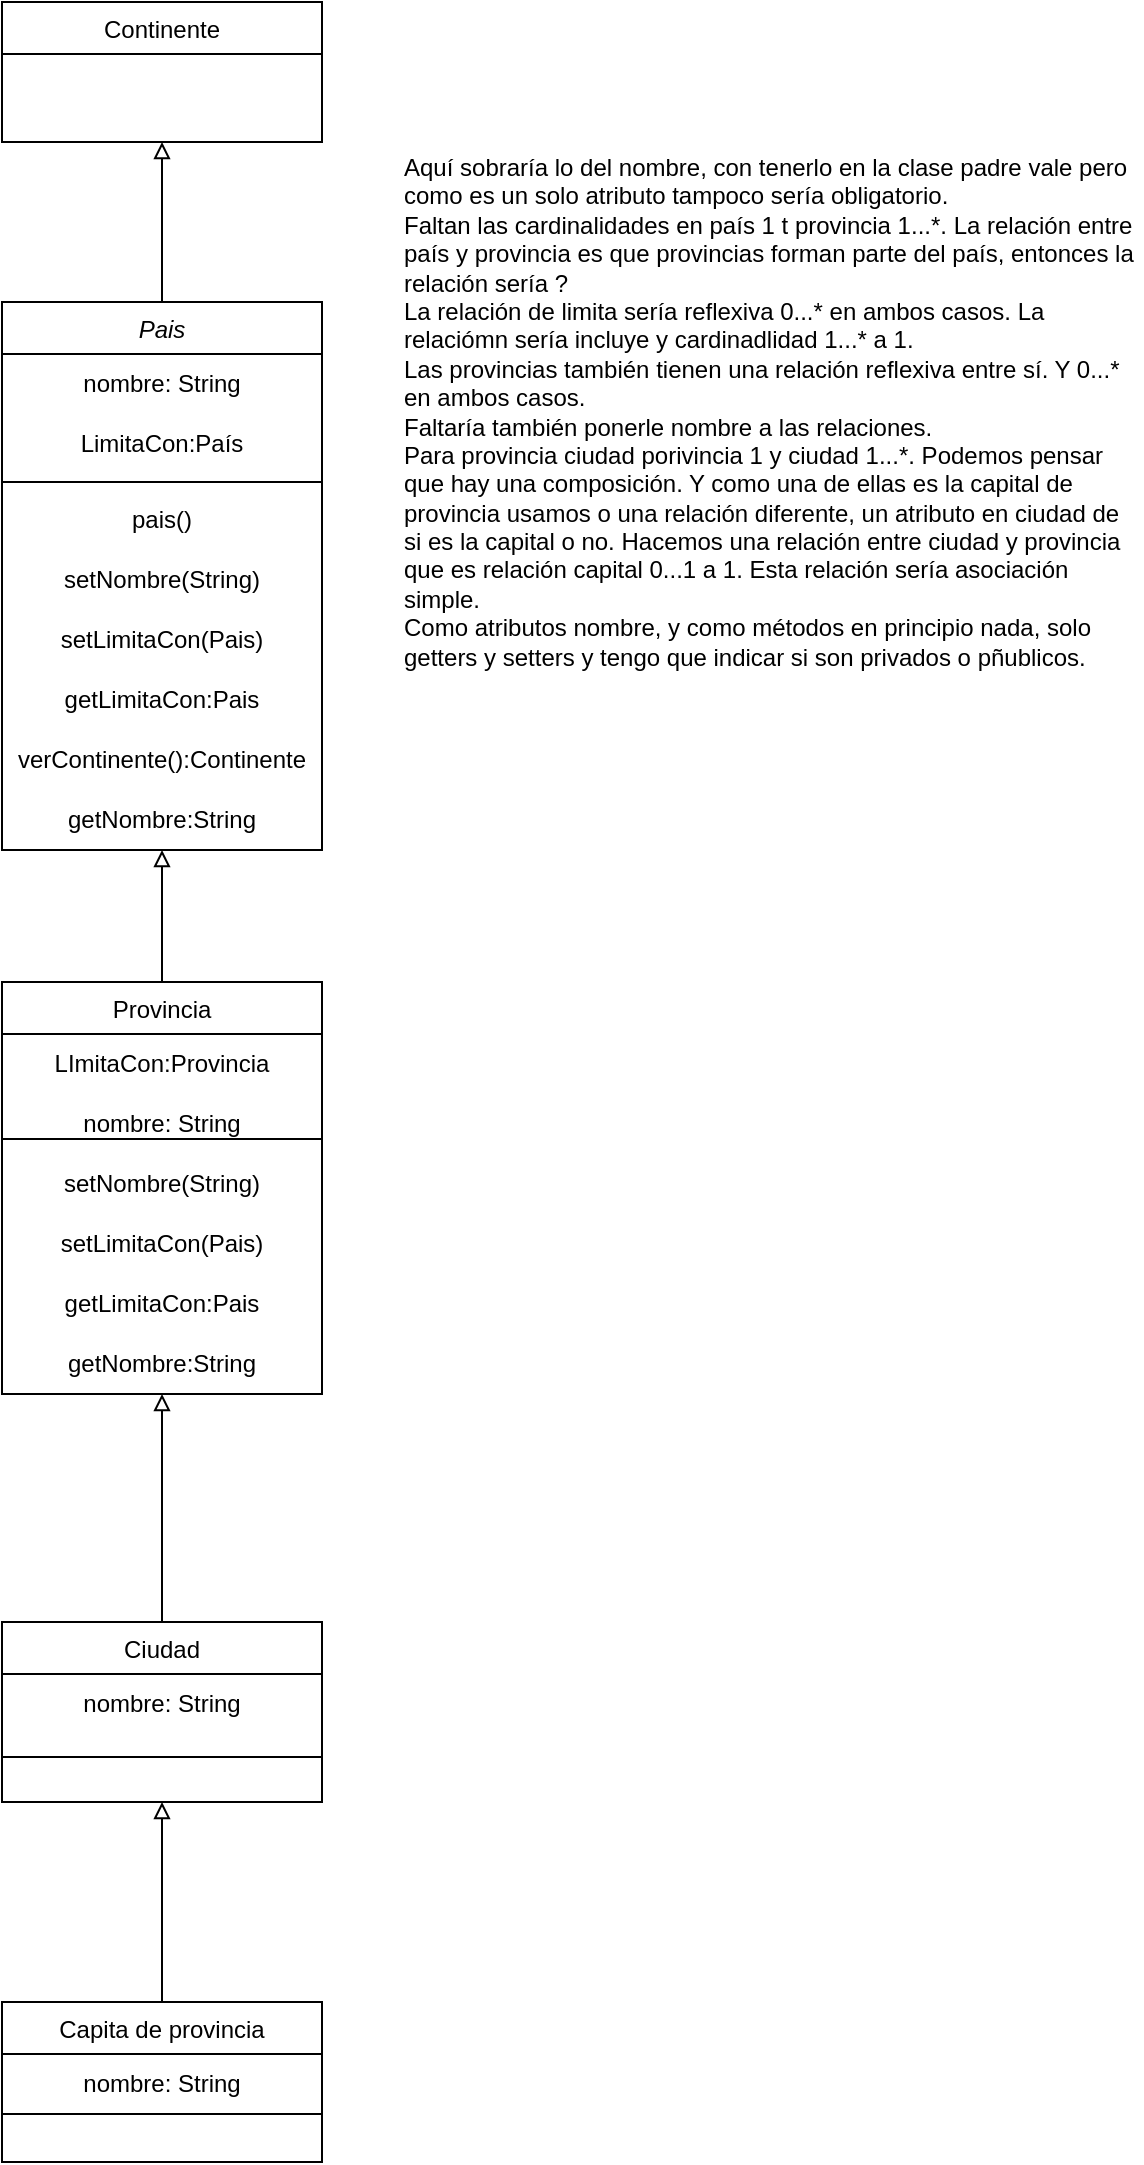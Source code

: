 <mxfile version="20.8.16" type="device"><diagram id="C5RBs43oDa-KdzZeNtuy" name="Page-1"><mxGraphModel dx="1823" dy="877" grid="1" gridSize="10" guides="1" tooltips="1" connect="1" arrows="1" fold="1" page="1" pageScale="1" pageWidth="827" pageHeight="1169" math="0" shadow="0"><root><mxCell id="WIyWlLk6GJQsqaUBKTNV-0"/><mxCell id="WIyWlLk6GJQsqaUBKTNV-1" parent="WIyWlLk6GJQsqaUBKTNV-0"/><mxCell id="wanPjfpriRcMhSEbldVF-16" style="edgeStyle=orthogonalEdgeStyle;rounded=0;orthogonalLoop=1;jettySize=auto;html=1;entryX=0.5;entryY=1;entryDx=0;entryDy=0;endArrow=block;endFill=0;" parent="WIyWlLk6GJQsqaUBKTNV-1" source="zkfFHV4jXpPFQw0GAbJ--0" target="wanPjfpriRcMhSEbldVF-1" edge="1"><mxGeometry relative="1" as="geometry"><mxPoint x="320" y="100" as="targetPoint"/></mxGeometry></mxCell><mxCell id="zkfFHV4jXpPFQw0GAbJ--0" value="Pais" style="swimlane;fontStyle=2;align=center;verticalAlign=top;childLayout=stackLayout;horizontal=1;startSize=26;horizontalStack=0;resizeParent=1;resizeLast=0;collapsible=1;marginBottom=0;rounded=0;shadow=0;strokeWidth=1;" parent="WIyWlLk6GJQsqaUBKTNV-1" vertex="1"><mxGeometry x="240" y="170" width="160" height="274" as="geometry"><mxRectangle x="230" y="140" width="160" height="26" as="alternateBounds"/></mxGeometry></mxCell><mxCell id="wanPjfpriRcMhSEbldVF-12" value="nombre: String" style="text;html=1;strokeColor=none;fillColor=none;align=center;verticalAlign=middle;whiteSpace=wrap;rounded=0;" parent="zkfFHV4jXpPFQw0GAbJ--0" vertex="1"><mxGeometry y="26" width="160" height="30" as="geometry"/></mxCell><mxCell id="wanPjfpriRcMhSEbldVF-7" value="LimitaCon:País" style="text;html=1;strokeColor=none;fillColor=none;align=center;verticalAlign=middle;whiteSpace=wrap;rounded=0;" parent="zkfFHV4jXpPFQw0GAbJ--0" vertex="1"><mxGeometry y="56" width="160" height="30" as="geometry"/></mxCell><mxCell id="zkfFHV4jXpPFQw0GAbJ--4" value="" style="line;html=1;strokeWidth=1;align=left;verticalAlign=middle;spacingTop=-1;spacingLeft=3;spacingRight=3;rotatable=0;labelPosition=right;points=[];portConstraint=eastwest;" parent="zkfFHV4jXpPFQw0GAbJ--0" vertex="1"><mxGeometry y="86" width="160" height="8" as="geometry"/></mxCell><mxCell id="wanPjfpriRcMhSEbldVF-20" value="pais()" style="text;html=1;strokeColor=none;fillColor=none;align=center;verticalAlign=middle;whiteSpace=wrap;rounded=0;" parent="zkfFHV4jXpPFQw0GAbJ--0" vertex="1"><mxGeometry y="94" width="160" height="30" as="geometry"/></mxCell><mxCell id="wanPjfpriRcMhSEbldVF-23" value="setNombre(String)" style="text;html=1;strokeColor=none;fillColor=none;align=center;verticalAlign=middle;whiteSpace=wrap;rounded=0;" parent="zkfFHV4jXpPFQw0GAbJ--0" vertex="1"><mxGeometry y="124" width="160" height="30" as="geometry"/></mxCell><mxCell id="wanPjfpriRcMhSEbldVF-24" value="setLimitaCon(Pais)" style="text;html=1;strokeColor=none;fillColor=none;align=center;verticalAlign=middle;whiteSpace=wrap;rounded=0;" parent="zkfFHV4jXpPFQw0GAbJ--0" vertex="1"><mxGeometry y="154" width="160" height="30" as="geometry"/></mxCell><mxCell id="wanPjfpriRcMhSEbldVF-25" value="getLimitaCon:Pais" style="text;html=1;strokeColor=none;fillColor=none;align=center;verticalAlign=middle;whiteSpace=wrap;rounded=0;" parent="zkfFHV4jXpPFQw0GAbJ--0" vertex="1"><mxGeometry y="184" width="160" height="30" as="geometry"/></mxCell><mxCell id="wanPjfpriRcMhSEbldVF-21" value="verContinente():Continente" style="text;html=1;strokeColor=none;fillColor=none;align=center;verticalAlign=middle;whiteSpace=wrap;rounded=0;" parent="zkfFHV4jXpPFQw0GAbJ--0" vertex="1"><mxGeometry y="214" width="160" height="30" as="geometry"/></mxCell><mxCell id="wanPjfpriRcMhSEbldVF-26" value="getNombre:String" style="text;html=1;strokeColor=none;fillColor=none;align=center;verticalAlign=middle;whiteSpace=wrap;rounded=0;" parent="zkfFHV4jXpPFQw0GAbJ--0" vertex="1"><mxGeometry y="244" width="160" height="30" as="geometry"/></mxCell><mxCell id="wanPjfpriRcMhSEbldVF-17" style="edgeStyle=orthogonalEdgeStyle;rounded=0;orthogonalLoop=1;jettySize=auto;html=1;entryX=0.5;entryY=1;entryDx=0;entryDy=0;endArrow=block;endFill=0;" parent="WIyWlLk6GJQsqaUBKTNV-1" source="zkfFHV4jXpPFQw0GAbJ--17" target="zkfFHV4jXpPFQw0GAbJ--0" edge="1"><mxGeometry relative="1" as="geometry"/></mxCell><mxCell id="zkfFHV4jXpPFQw0GAbJ--17" value="Provincia" style="swimlane;fontStyle=0;align=center;verticalAlign=top;childLayout=stackLayout;horizontal=1;startSize=26;horizontalStack=0;resizeParent=1;resizeLast=0;collapsible=1;marginBottom=0;rounded=0;shadow=0;strokeWidth=1;" parent="WIyWlLk6GJQsqaUBKTNV-1" vertex="1"><mxGeometry x="240" y="510" width="160" height="206" as="geometry"><mxRectangle x="550" y="140" width="160" height="26" as="alternateBounds"/></mxGeometry></mxCell><mxCell id="wanPjfpriRcMhSEbldVF-10" value="LImitaCon:Provincia" style="text;html=1;strokeColor=none;fillColor=none;align=center;verticalAlign=middle;whiteSpace=wrap;rounded=0;" parent="zkfFHV4jXpPFQw0GAbJ--17" vertex="1"><mxGeometry y="26" width="160" height="30" as="geometry"/></mxCell><mxCell id="wanPjfpriRcMhSEbldVF-11" value="nombre: String" style="text;html=1;strokeColor=none;fillColor=none;align=center;verticalAlign=middle;whiteSpace=wrap;rounded=0;" parent="zkfFHV4jXpPFQw0GAbJ--17" vertex="1"><mxGeometry y="56" width="160" height="30" as="geometry"/></mxCell><mxCell id="wanPjfpriRcMhSEbldVF-22" value="" style="endArrow=none;html=1;rounded=0;entryX=1;entryY=0.75;entryDx=0;entryDy=0;exitX=0;exitY=0.75;exitDx=0;exitDy=0;" parent="zkfFHV4jXpPFQw0GAbJ--17" source="wanPjfpriRcMhSEbldVF-11" target="wanPjfpriRcMhSEbldVF-11" edge="1"><mxGeometry width="50" height="50" relative="1" as="geometry"><mxPoint x="70" y="160" as="sourcePoint"/><mxPoint x="120" y="110" as="targetPoint"/></mxGeometry></mxCell><mxCell id="wanPjfpriRcMhSEbldVF-27" value="setNombre(String)" style="text;html=1;strokeColor=none;fillColor=none;align=center;verticalAlign=middle;whiteSpace=wrap;rounded=0;" parent="zkfFHV4jXpPFQw0GAbJ--17" vertex="1"><mxGeometry y="86" width="160" height="30" as="geometry"/></mxCell><mxCell id="wanPjfpriRcMhSEbldVF-28" value="setLimitaCon(Pais)" style="text;html=1;strokeColor=none;fillColor=none;align=center;verticalAlign=middle;whiteSpace=wrap;rounded=0;" parent="zkfFHV4jXpPFQw0GAbJ--17" vertex="1"><mxGeometry y="116" width="160" height="30" as="geometry"/></mxCell><mxCell id="wanPjfpriRcMhSEbldVF-29" value="getLimitaCon:Pais" style="text;html=1;strokeColor=none;fillColor=none;align=center;verticalAlign=middle;whiteSpace=wrap;rounded=0;" parent="zkfFHV4jXpPFQw0GAbJ--17" vertex="1"><mxGeometry y="146" width="160" height="30" as="geometry"/></mxCell><mxCell id="wanPjfpriRcMhSEbldVF-30" value="getNombre:String" style="text;html=1;strokeColor=none;fillColor=none;align=center;verticalAlign=middle;whiteSpace=wrap;rounded=0;" parent="zkfFHV4jXpPFQw0GAbJ--17" vertex="1"><mxGeometry y="176" width="160" height="30" as="geometry"/></mxCell><mxCell id="wanPjfpriRcMhSEbldVF-1" value="Continente" style="swimlane;fontStyle=0;align=center;verticalAlign=top;childLayout=stackLayout;horizontal=1;startSize=26;horizontalStack=0;resizeParent=1;resizeLast=0;collapsible=1;marginBottom=0;rounded=0;shadow=0;strokeWidth=1;" parent="WIyWlLk6GJQsqaUBKTNV-1" vertex="1"><mxGeometry x="240" y="20" width="160" height="70" as="geometry"><mxRectangle x="550" y="140" width="160" height="26" as="alternateBounds"/></mxGeometry></mxCell><mxCell id="wanPjfpriRcMhSEbldVF-18" style="edgeStyle=orthogonalEdgeStyle;rounded=0;orthogonalLoop=1;jettySize=auto;html=1;entryX=0.5;entryY=1;entryDx=0;entryDy=0;endArrow=block;endFill=0;" parent="WIyWlLk6GJQsqaUBKTNV-1" source="wanPjfpriRcMhSEbldVF-8" target="zkfFHV4jXpPFQw0GAbJ--17" edge="1"><mxGeometry relative="1" as="geometry"/></mxCell><mxCell id="wanPjfpriRcMhSEbldVF-8" value="Ciudad" style="swimlane;fontStyle=0;align=center;verticalAlign=top;childLayout=stackLayout;horizontal=1;startSize=26;horizontalStack=0;resizeParent=1;resizeLast=0;collapsible=1;marginBottom=0;rounded=0;shadow=0;strokeWidth=1;" parent="WIyWlLk6GJQsqaUBKTNV-1" vertex="1"><mxGeometry x="240" y="830" width="160" height="90" as="geometry"><mxRectangle x="550" y="140" width="160" height="26" as="alternateBounds"/></mxGeometry></mxCell><mxCell id="wanPjfpriRcMhSEbldVF-13" value="nombre: String" style="text;html=1;strokeColor=none;fillColor=none;align=center;verticalAlign=middle;whiteSpace=wrap;rounded=0;" parent="wanPjfpriRcMhSEbldVF-8" vertex="1"><mxGeometry y="26" width="160" height="30" as="geometry"/></mxCell><mxCell id="wanPjfpriRcMhSEbldVF-19" style="edgeStyle=orthogonalEdgeStyle;rounded=0;orthogonalLoop=1;jettySize=auto;html=1;entryX=0.5;entryY=1;entryDx=0;entryDy=0;endArrow=block;endFill=0;" parent="WIyWlLk6GJQsqaUBKTNV-1" source="wanPjfpriRcMhSEbldVF-9" target="wanPjfpriRcMhSEbldVF-8" edge="1"><mxGeometry relative="1" as="geometry"/></mxCell><mxCell id="wanPjfpriRcMhSEbldVF-9" value="Capita de provincia" style="swimlane;fontStyle=0;align=center;verticalAlign=top;childLayout=stackLayout;horizontal=1;startSize=26;horizontalStack=0;resizeParent=1;resizeLast=0;collapsible=1;marginBottom=0;rounded=0;shadow=0;strokeWidth=1;" parent="WIyWlLk6GJQsqaUBKTNV-1" vertex="1"><mxGeometry x="240" y="1020" width="160" height="80" as="geometry"><mxRectangle x="550" y="140" width="160" height="26" as="alternateBounds"/></mxGeometry></mxCell><mxCell id="wanPjfpriRcMhSEbldVF-14" value="nombre: String" style="text;html=1;strokeColor=none;fillColor=none;align=center;verticalAlign=middle;whiteSpace=wrap;rounded=0;" parent="wanPjfpriRcMhSEbldVF-9" vertex="1"><mxGeometry y="26" width="160" height="30" as="geometry"/></mxCell><mxCell id="wanPjfpriRcMhSEbldVF-32" value="" style="endArrow=none;html=1;rounded=0;entryX=1;entryY=1;entryDx=0;entryDy=0;exitX=0;exitY=1;exitDx=0;exitDy=0;" parent="wanPjfpriRcMhSEbldVF-9" source="wanPjfpriRcMhSEbldVF-14" target="wanPjfpriRcMhSEbldVF-14" edge="1"><mxGeometry width="50" height="50" relative="1" as="geometry"><mxPoint x="70" y="70" as="sourcePoint"/><mxPoint x="120" y="20" as="targetPoint"/></mxGeometry></mxCell><mxCell id="wanPjfpriRcMhSEbldVF-31" value="" style="endArrow=none;html=1;rounded=0;entryX=1;entryY=0.75;entryDx=0;entryDy=0;exitX=0;exitY=0.75;exitDx=0;exitDy=0;" parent="WIyWlLk6GJQsqaUBKTNV-1" source="wanPjfpriRcMhSEbldVF-8" target="wanPjfpriRcMhSEbldVF-8" edge="1"><mxGeometry width="50" height="50" relative="1" as="geometry"><mxPoint x="310" y="790" as="sourcePoint"/><mxPoint x="360" y="740" as="targetPoint"/></mxGeometry></mxCell><mxCell id="ATmJvIMLCliZSgI7sz1n-0" value="&lt;div style=&quot;text-align: left;&quot;&gt;&lt;span style=&quot;background-color: initial;&quot;&gt;Aquí sobraría lo del nombre, con tenerlo en la clase padre vale pero como es un solo atributo tampoco sería obligatorio.&amp;nbsp;&lt;/span&gt;&lt;/div&gt;&lt;div style=&quot;text-align: left;&quot;&gt;&lt;span style=&quot;background-color: initial;&quot;&gt;Faltan las cardinalidades en país 1 t provincia 1...*. La relación entre país y provincia es que provincias forman parte del país, entonces la relación sería ?&lt;/span&gt;&lt;/div&gt;&lt;div style=&quot;text-align: left;&quot;&gt;&lt;span style=&quot;background-color: initial;&quot;&gt;La relación de limita sería reflexiva 0...* en ambos casos. La relaciómn sería incluye y cardinadlidad 1...* a 1.&amp;nbsp;&lt;/span&gt;&lt;/div&gt;&lt;div style=&quot;text-align: left;&quot;&gt;&lt;span style=&quot;background-color: initial;&quot;&gt;Las provincias también tienen una relación reflexiva entre sí. Y 0...* en ambos casos.&amp;nbsp;&lt;/span&gt;&lt;/div&gt;&lt;div style=&quot;text-align: left;&quot;&gt;Faltaría también ponerle nombre a las relaciones.&amp;nbsp;&lt;/div&gt;&lt;div style=&quot;text-align: left;&quot;&gt;Para provincia ciudad porivincia 1 y ciudad 1...*. Podemos pensar que hay una composición. Y como una de ellas es la capital de provincia usamos o una relación diferente, un atributo en ciudad de si es la capital o no. Hacemos una relación entre ciudad y provincia que es relación capital 0...1 a 1. Esta relación sería asociación simple.&amp;nbsp;&lt;/div&gt;&lt;div style=&quot;text-align: left;&quot;&gt;Como atributos nombre, y como métodos en principio nada, solo getters y setters y tengo que indicar si son privados o pñublicos.&amp;nbsp;&lt;/div&gt;" style="text;html=1;strokeColor=none;fillColor=none;align=center;verticalAlign=middle;whiteSpace=wrap;rounded=0;" vertex="1" parent="WIyWlLk6GJQsqaUBKTNV-1"><mxGeometry x="440" y="40" width="370" height="370" as="geometry"/></mxCell></root></mxGraphModel></diagram></mxfile>